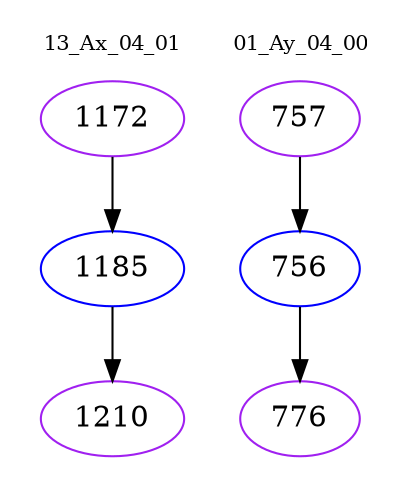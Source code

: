 digraph{
subgraph cluster_0 {
color = white
label = "13_Ax_04_01";
fontsize=10;
T0_1172 [label="1172", color="purple"]
T0_1172 -> T0_1185 [color="black"]
T0_1185 [label="1185", color="blue"]
T0_1185 -> T0_1210 [color="black"]
T0_1210 [label="1210", color="purple"]
}
subgraph cluster_1 {
color = white
label = "01_Ay_04_00";
fontsize=10;
T1_757 [label="757", color="purple"]
T1_757 -> T1_756 [color="black"]
T1_756 [label="756", color="blue"]
T1_756 -> T1_776 [color="black"]
T1_776 [label="776", color="purple"]
}
}
